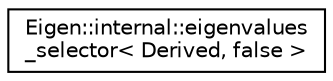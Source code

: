 digraph "Graphical Class Hierarchy"
{
  edge [fontname="Helvetica",fontsize="10",labelfontname="Helvetica",labelfontsize="10"];
  node [fontname="Helvetica",fontsize="10",shape=record];
  rankdir="LR";
  Node1 [label="Eigen::internal::eigenvalues\l_selector\< Derived, false \>",height=0.2,width=0.4,color="black", fillcolor="white", style="filled",URL="$struct_eigen_1_1internal_1_1eigenvalues__selector_3_01_derived_00_01false_01_4.html"];
}
